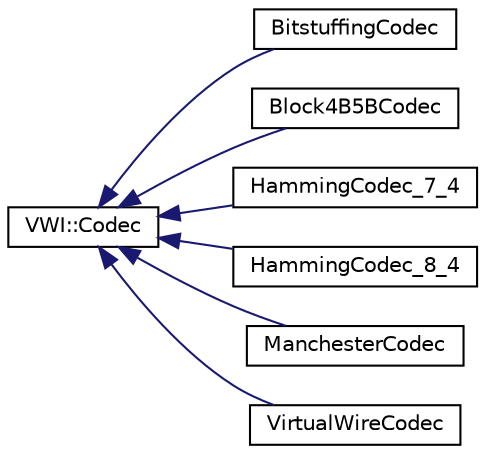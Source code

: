 digraph "Graphical Class Hierarchy"
{
  edge [fontname="Helvetica",fontsize="10",labelfontname="Helvetica",labelfontsize="10"];
  node [fontname="Helvetica",fontsize="10",shape=record];
  rankdir="LR";
  Node1 [label="VWI::Codec",height=0.2,width=0.4,color="black", fillcolor="white", style="filled",URL="$d9/dc4/classVWI_1_1Codec.html"];
  Node1 -> Node2 [dir="back",color="midnightblue",fontsize="10",style="solid",fontname="Helvetica"];
  Node2 [label="BitstuffingCodec",height=0.2,width=0.4,color="black", fillcolor="white", style="filled",URL="$dd/d6c/classBitstuffingCodec.html"];
  Node1 -> Node3 [dir="back",color="midnightblue",fontsize="10",style="solid",fontname="Helvetica"];
  Node3 [label="Block4B5BCodec",height=0.2,width=0.4,color="black", fillcolor="white", style="filled",URL="$db/dbc/classBlock4B5BCodec.html"];
  Node1 -> Node4 [dir="back",color="midnightblue",fontsize="10",style="solid",fontname="Helvetica"];
  Node4 [label="HammingCodec_7_4",height=0.2,width=0.4,color="black", fillcolor="white", style="filled",URL="$d1/d58/classHammingCodec__7__4.html"];
  Node1 -> Node5 [dir="back",color="midnightblue",fontsize="10",style="solid",fontname="Helvetica"];
  Node5 [label="HammingCodec_8_4",height=0.2,width=0.4,color="black", fillcolor="white", style="filled",URL="$de/dfa/classHammingCodec__8__4.html"];
  Node1 -> Node6 [dir="back",color="midnightblue",fontsize="10",style="solid",fontname="Helvetica"];
  Node6 [label="ManchesterCodec",height=0.2,width=0.4,color="black", fillcolor="white", style="filled",URL="$dd/dd1/classManchesterCodec.html"];
  Node1 -> Node7 [dir="back",color="midnightblue",fontsize="10",style="solid",fontname="Helvetica"];
  Node7 [label="VirtualWireCodec",height=0.2,width=0.4,color="black", fillcolor="white", style="filled",URL="$db/d00/classVirtualWireCodec.html"];
}
